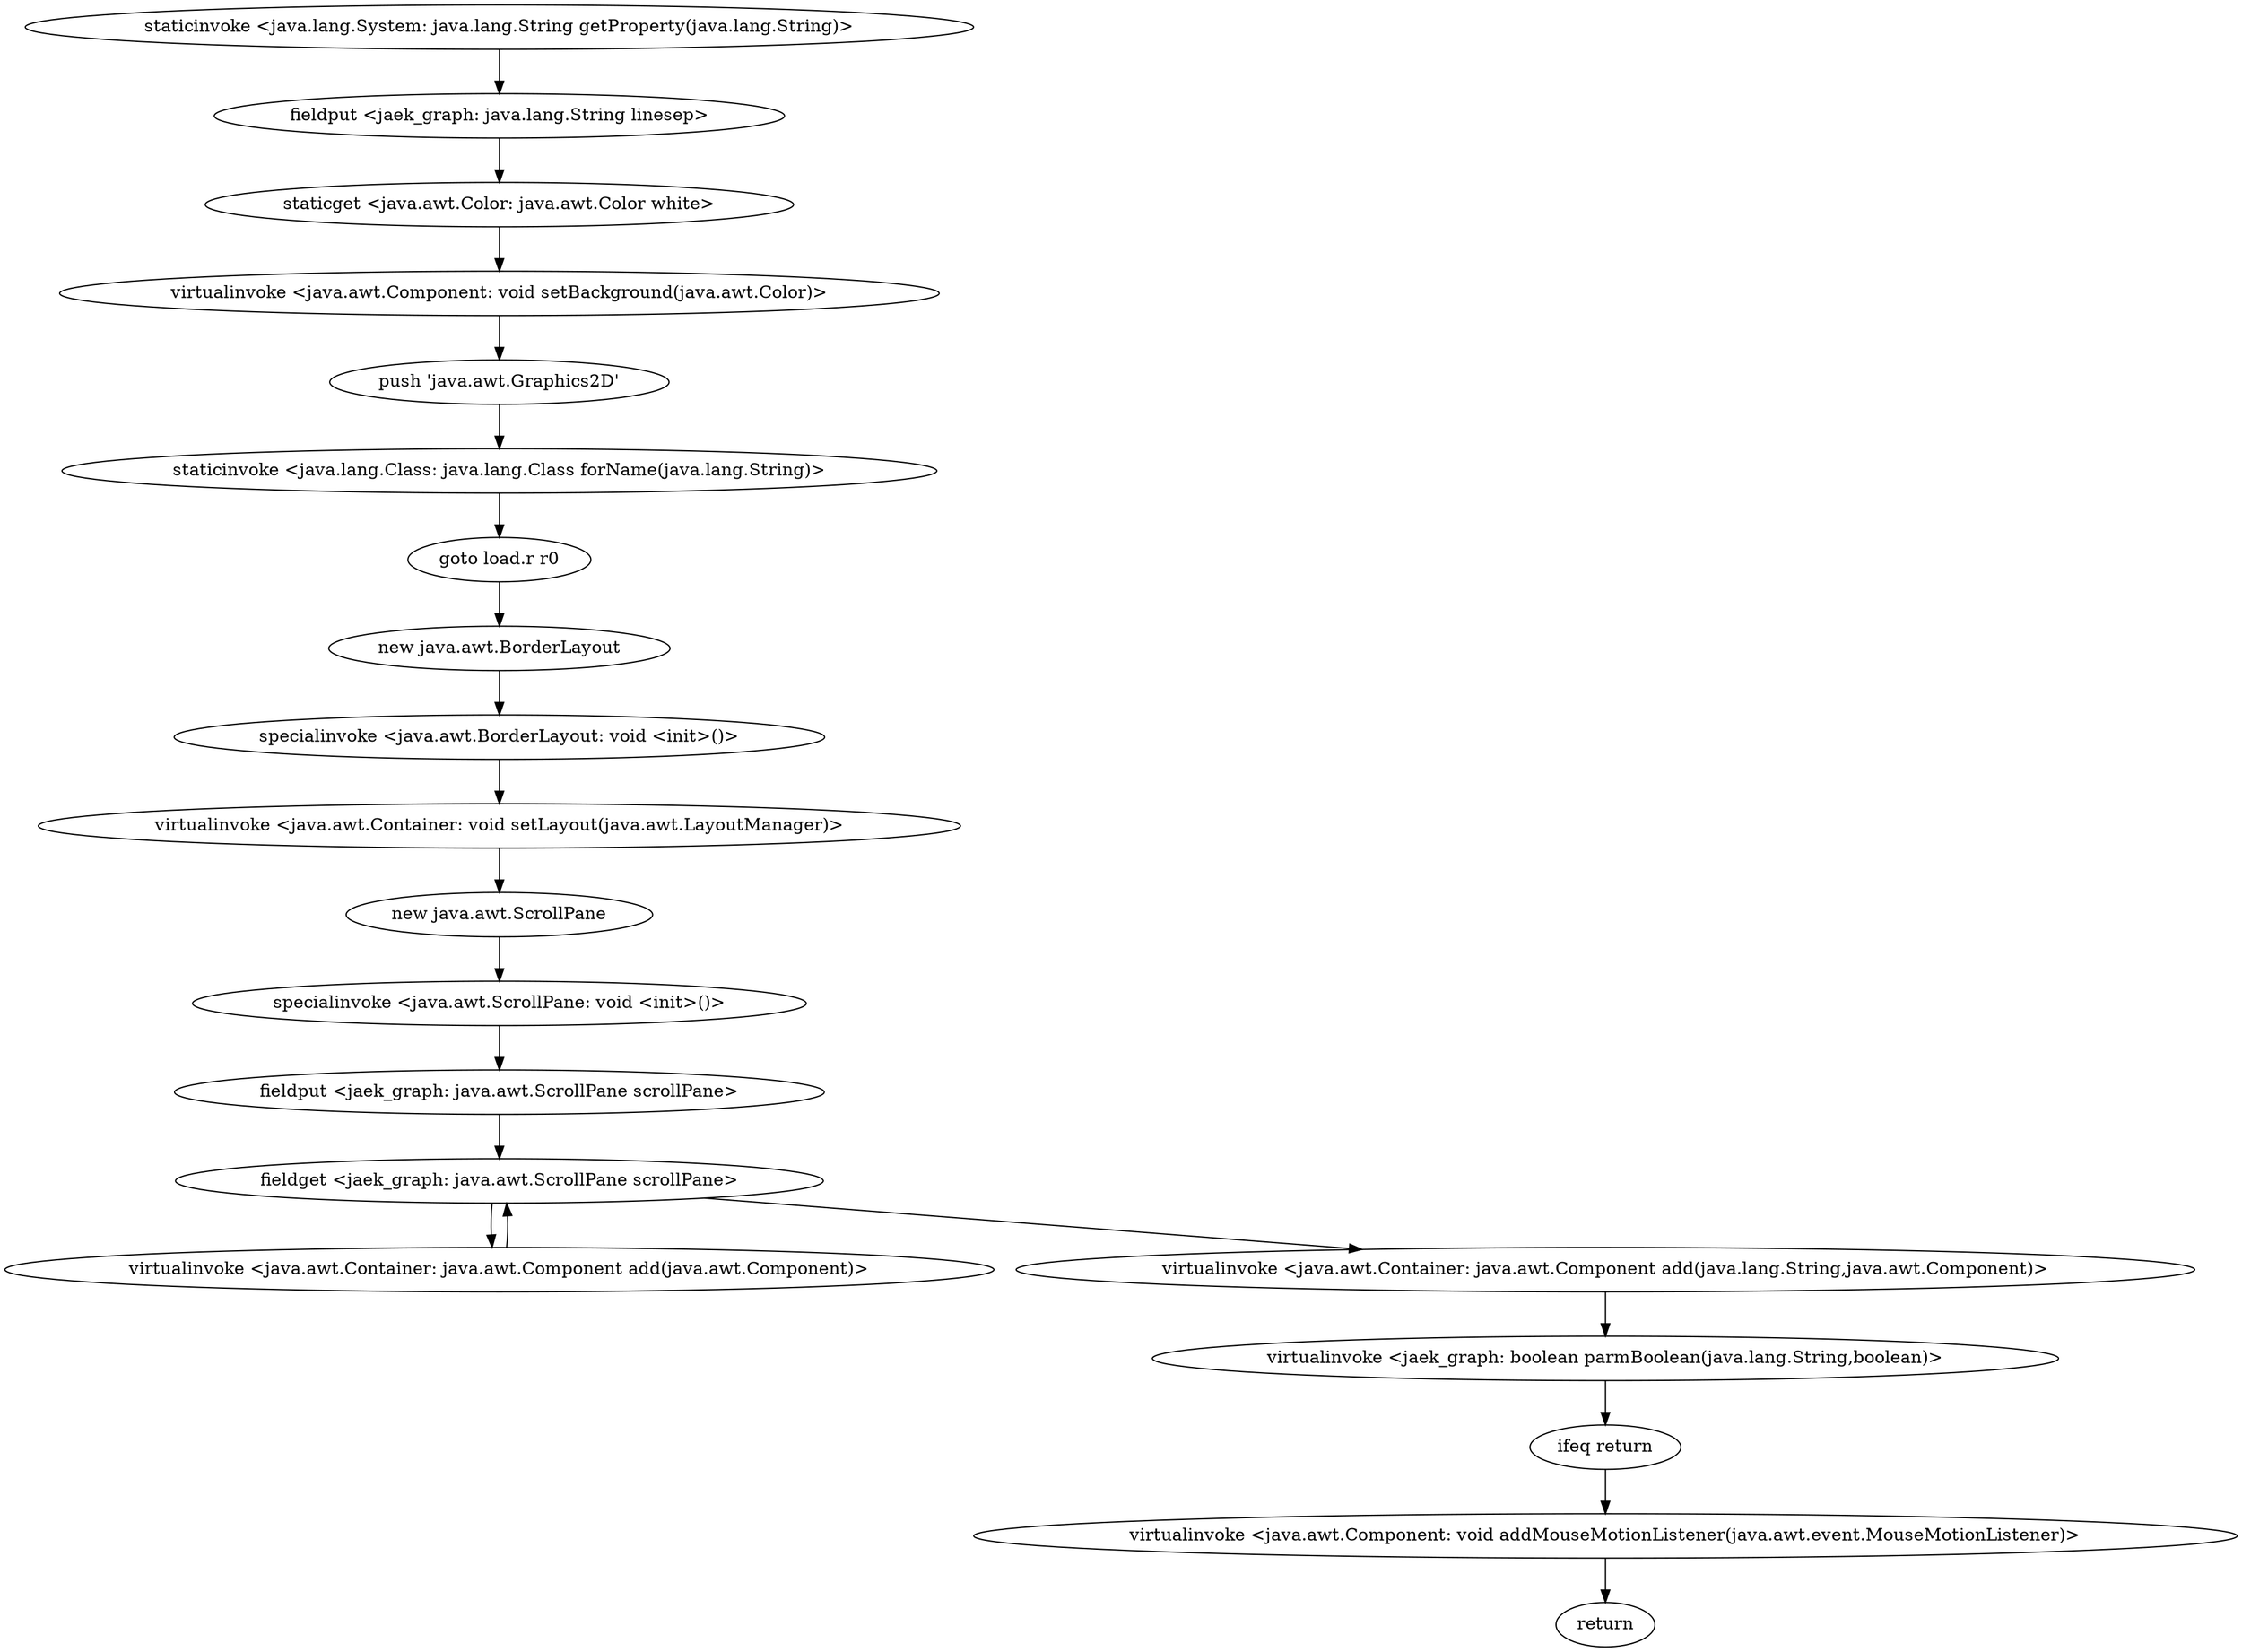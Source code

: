 digraph "" {
"staticinvoke <java.lang.System: java.lang.String getProperty(java.lang.String)>";
 "staticinvoke <java.lang.System: java.lang.String getProperty(java.lang.String)>"->"fieldput <jaek_graph: java.lang.String linesep>";
 "fieldput <jaek_graph: java.lang.String linesep>"->"staticget <java.awt.Color: java.awt.Color white>";
 "staticget <java.awt.Color: java.awt.Color white>"->"virtualinvoke <java.awt.Component: void setBackground(java.awt.Color)>";
 "virtualinvoke <java.awt.Component: void setBackground(java.awt.Color)>"->"push 'java.awt.Graphics2D'";
 "push 'java.awt.Graphics2D'"->"staticinvoke <java.lang.Class: java.lang.Class forName(java.lang.String)>";
 "staticinvoke <java.lang.Class: java.lang.Class forName(java.lang.String)>"->"goto load.r r0";
 "goto load.r r0"->"new java.awt.BorderLayout";
 "new java.awt.BorderLayout"->"specialinvoke <java.awt.BorderLayout: void <init>()>";
 "specialinvoke <java.awt.BorderLayout: void <init>()>"->"virtualinvoke <java.awt.Container: void setLayout(java.awt.LayoutManager)>";
 "virtualinvoke <java.awt.Container: void setLayout(java.awt.LayoutManager)>"->"new java.awt.ScrollPane";
 "new java.awt.ScrollPane"->"specialinvoke <java.awt.ScrollPane: void <init>()>";
 "specialinvoke <java.awt.ScrollPane: void <init>()>"->"fieldput <jaek_graph: java.awt.ScrollPane scrollPane>";
 "fieldput <jaek_graph: java.awt.ScrollPane scrollPane>"->"fieldget <jaek_graph: java.awt.ScrollPane scrollPane>";
 "fieldget <jaek_graph: java.awt.ScrollPane scrollPane>"->"virtualinvoke <java.awt.Container: java.awt.Component add(java.awt.Component)>";
 "virtualinvoke <java.awt.Container: java.awt.Component add(java.awt.Component)>"->"fieldget <jaek_graph: java.awt.ScrollPane scrollPane>";
 "fieldget <jaek_graph: java.awt.ScrollPane scrollPane>"->"virtualinvoke <java.awt.Container: java.awt.Component add(java.lang.String,java.awt.Component)>";
 "virtualinvoke <java.awt.Container: java.awt.Component add(java.lang.String,java.awt.Component)>"->"virtualinvoke <jaek_graph: boolean parmBoolean(java.lang.String,boolean)>";
 "virtualinvoke <jaek_graph: boolean parmBoolean(java.lang.String,boolean)>"->"ifeq return";
 "ifeq return"->"virtualinvoke <java.awt.Component: void addMouseMotionListener(java.awt.event.MouseMotionListener)>";
 "virtualinvoke <java.awt.Component: void addMouseMotionListener(java.awt.event.MouseMotionListener)>"->"return";
}

